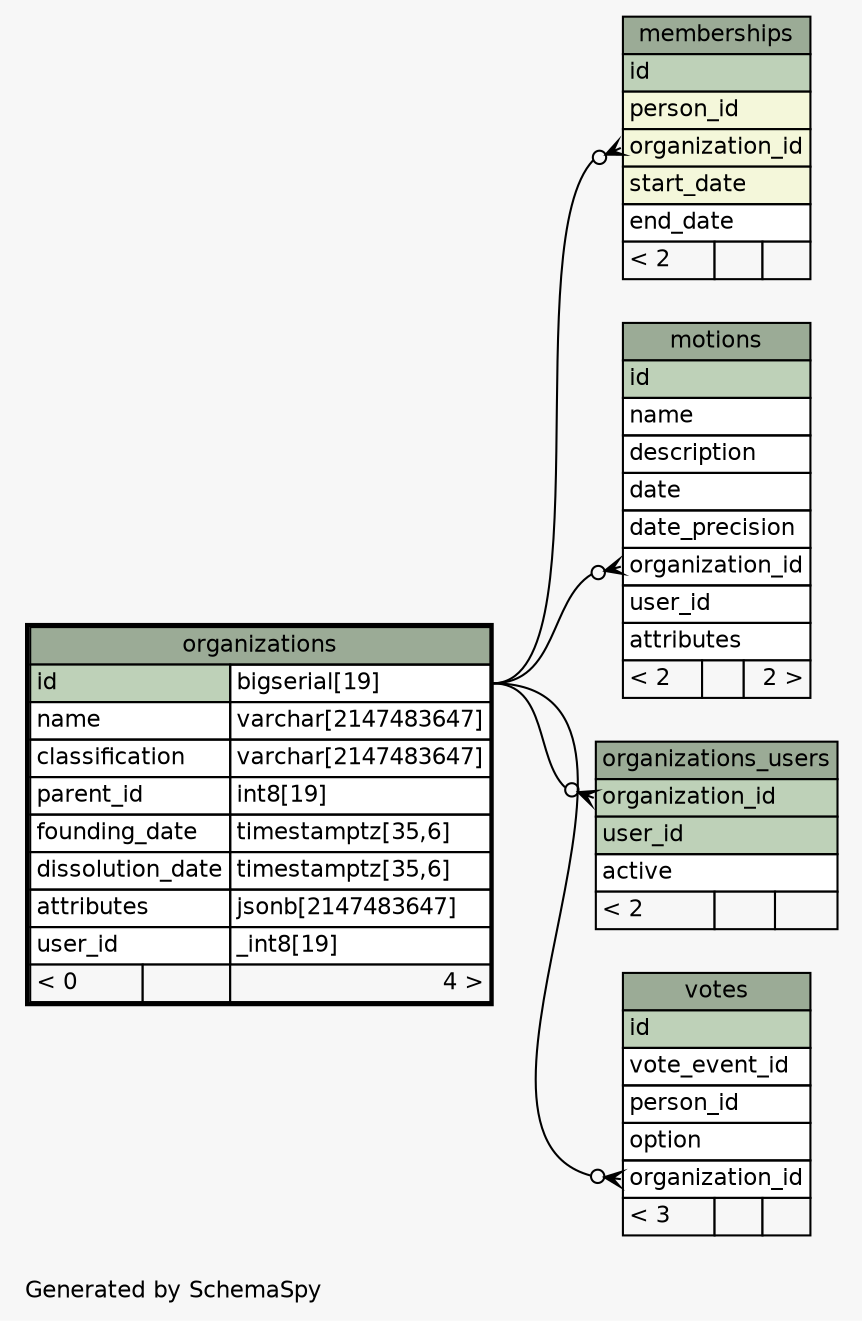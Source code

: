 // dot 2.36.0 on Linux 3.13.0-85-generic
// SchemaSpy rev 590
digraph "oneDegreeRelationshipsDiagram" {
  graph [
    rankdir="RL"
    bgcolor="#f7f7f7"
    label="\nGenerated by SchemaSpy"
    labeljust="l"
    nodesep="0.18"
    ranksep="0.46"
    fontname="Helvetica"
    fontsize="11"
  ];
  node [
    fontname="Helvetica"
    fontsize="11"
    shape="plaintext"
  ];
  edge [
    arrowsize="0.8"
  ];
  "memberships":"organization_id":w -> "organizations":"id.type":e [arrowhead=none dir=back arrowtail=crowodot];
  "motions":"organization_id":w -> "organizations":"id.type":e [arrowhead=none dir=back arrowtail=crowodot];
  "organizations_users":"organization_id":w -> "organizations":"id.type":e [arrowhead=none dir=back arrowtail=crowodot];
  "votes":"organization_id":w -> "organizations":"id.type":e [arrowhead=none dir=back arrowtail=crowodot];
  "memberships" [
    label=<
    <TABLE BORDER="0" CELLBORDER="1" CELLSPACING="0" BGCOLOR="#ffffff">
      <TR><TD COLSPAN="3" BGCOLOR="#9bab96" ALIGN="CENTER">memberships</TD></TR>
      <TR><TD PORT="id" COLSPAN="3" BGCOLOR="#bed1b8" ALIGN="LEFT">id</TD></TR>
      <TR><TD PORT="person_id" COLSPAN="3" BGCOLOR="#f4f7da" ALIGN="LEFT">person_id</TD></TR>
      <TR><TD PORT="organization_id" COLSPAN="3" BGCOLOR="#f4f7da" ALIGN="LEFT">organization_id</TD></TR>
      <TR><TD PORT="start_date" COLSPAN="3" BGCOLOR="#f4f7da" ALIGN="LEFT">start_date</TD></TR>
      <TR><TD PORT="end_date" COLSPAN="3" ALIGN="LEFT">end_date</TD></TR>
      <TR><TD ALIGN="LEFT" BGCOLOR="#f7f7f7">&lt; 2</TD><TD ALIGN="RIGHT" BGCOLOR="#f7f7f7">  </TD><TD ALIGN="RIGHT" BGCOLOR="#f7f7f7">  </TD></TR>
    </TABLE>>
    URL="memberships.html"
    tooltip="memberships"
  ];
  "motions" [
    label=<
    <TABLE BORDER="0" CELLBORDER="1" CELLSPACING="0" BGCOLOR="#ffffff">
      <TR><TD COLSPAN="3" BGCOLOR="#9bab96" ALIGN="CENTER">motions</TD></TR>
      <TR><TD PORT="id" COLSPAN="3" BGCOLOR="#bed1b8" ALIGN="LEFT">id</TD></TR>
      <TR><TD PORT="name" COLSPAN="3" ALIGN="LEFT">name</TD></TR>
      <TR><TD PORT="description" COLSPAN="3" ALIGN="LEFT">description</TD></TR>
      <TR><TD PORT="date" COLSPAN="3" ALIGN="LEFT">date</TD></TR>
      <TR><TD PORT="date_precision" COLSPAN="3" ALIGN="LEFT">date_precision</TD></TR>
      <TR><TD PORT="organization_id" COLSPAN="3" ALIGN="LEFT">organization_id</TD></TR>
      <TR><TD PORT="user_id" COLSPAN="3" ALIGN="LEFT">user_id</TD></TR>
      <TR><TD PORT="attributes" COLSPAN="3" ALIGN="LEFT">attributes</TD></TR>
      <TR><TD ALIGN="LEFT" BGCOLOR="#f7f7f7">&lt; 2</TD><TD ALIGN="RIGHT" BGCOLOR="#f7f7f7">  </TD><TD ALIGN="RIGHT" BGCOLOR="#f7f7f7">2 &gt;</TD></TR>
    </TABLE>>
    URL="motions.html"
    tooltip="motions"
  ];
  "organizations" [
    label=<
    <TABLE BORDER="2" CELLBORDER="1" CELLSPACING="0" BGCOLOR="#ffffff">
      <TR><TD COLSPAN="3" BGCOLOR="#9bab96" ALIGN="CENTER">organizations</TD></TR>
      <TR><TD PORT="id" COLSPAN="2" BGCOLOR="#bed1b8" ALIGN="LEFT">id</TD><TD PORT="id.type" ALIGN="LEFT">bigserial[19]</TD></TR>
      <TR><TD PORT="name" COLSPAN="2" ALIGN="LEFT">name</TD><TD PORT="name.type" ALIGN="LEFT">varchar[2147483647]</TD></TR>
      <TR><TD PORT="classification" COLSPAN="2" ALIGN="LEFT">classification</TD><TD PORT="classification.type" ALIGN="LEFT">varchar[2147483647]</TD></TR>
      <TR><TD PORT="parent_id" COLSPAN="2" ALIGN="LEFT">parent_id</TD><TD PORT="parent_id.type" ALIGN="LEFT">int8[19]</TD></TR>
      <TR><TD PORT="founding_date" COLSPAN="2" ALIGN="LEFT">founding_date</TD><TD PORT="founding_date.type" ALIGN="LEFT">timestamptz[35,6]</TD></TR>
      <TR><TD PORT="dissolution_date" COLSPAN="2" ALIGN="LEFT">dissolution_date</TD><TD PORT="dissolution_date.type" ALIGN="LEFT">timestamptz[35,6]</TD></TR>
      <TR><TD PORT="attributes" COLSPAN="2" ALIGN="LEFT">attributes</TD><TD PORT="attributes.type" ALIGN="LEFT">jsonb[2147483647]</TD></TR>
      <TR><TD PORT="user_id" COLSPAN="2" ALIGN="LEFT">user_id</TD><TD PORT="user_id.type" ALIGN="LEFT">_int8[19]</TD></TR>
      <TR><TD ALIGN="LEFT" BGCOLOR="#f7f7f7">&lt; 0</TD><TD ALIGN="RIGHT" BGCOLOR="#f7f7f7">  </TD><TD ALIGN="RIGHT" BGCOLOR="#f7f7f7">4 &gt;</TD></TR>
    </TABLE>>
    URL="organizations.html"
    tooltip="organizations"
  ];
  "organizations_users" [
    label=<
    <TABLE BORDER="0" CELLBORDER="1" CELLSPACING="0" BGCOLOR="#ffffff">
      <TR><TD COLSPAN="3" BGCOLOR="#9bab96" ALIGN="CENTER">organizations_users</TD></TR>
      <TR><TD PORT="organization_id" COLSPAN="3" BGCOLOR="#bed1b8" ALIGN="LEFT">organization_id</TD></TR>
      <TR><TD PORT="user_id" COLSPAN="3" BGCOLOR="#bed1b8" ALIGN="LEFT">user_id</TD></TR>
      <TR><TD PORT="active" COLSPAN="3" ALIGN="LEFT">active</TD></TR>
      <TR><TD ALIGN="LEFT" BGCOLOR="#f7f7f7">&lt; 2</TD><TD ALIGN="RIGHT" BGCOLOR="#f7f7f7">  </TD><TD ALIGN="RIGHT" BGCOLOR="#f7f7f7">  </TD></TR>
    </TABLE>>
    URL="organizations_users.html"
    tooltip="organizations_users"
  ];
  "votes" [
    label=<
    <TABLE BORDER="0" CELLBORDER="1" CELLSPACING="0" BGCOLOR="#ffffff">
      <TR><TD COLSPAN="3" BGCOLOR="#9bab96" ALIGN="CENTER">votes</TD></TR>
      <TR><TD PORT="id" COLSPAN="3" BGCOLOR="#bed1b8" ALIGN="LEFT">id</TD></TR>
      <TR><TD PORT="vote_event_id" COLSPAN="3" ALIGN="LEFT">vote_event_id</TD></TR>
      <TR><TD PORT="person_id" COLSPAN="3" ALIGN="LEFT">person_id</TD></TR>
      <TR><TD PORT="option" COLSPAN="3" ALIGN="LEFT">option</TD></TR>
      <TR><TD PORT="organization_id" COLSPAN="3" ALIGN="LEFT">organization_id</TD></TR>
      <TR><TD ALIGN="LEFT" BGCOLOR="#f7f7f7">&lt; 3</TD><TD ALIGN="RIGHT" BGCOLOR="#f7f7f7">  </TD><TD ALIGN="RIGHT" BGCOLOR="#f7f7f7">  </TD></TR>
    </TABLE>>
    URL="votes.html"
    tooltip="votes"
  ];
}
